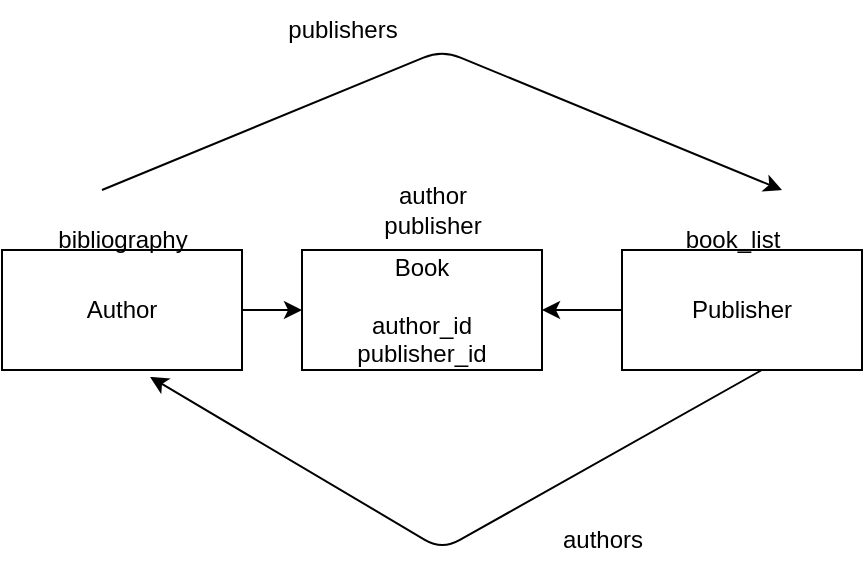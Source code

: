 <mxfile>
    <diagram id="6xypziu822jBuXhZZagI" name="Page-1">
        <mxGraphModel dx="652" dy="419" grid="1" gridSize="10" guides="1" tooltips="1" connect="1" arrows="1" fold="1" page="1" pageScale="1" pageWidth="850" pageHeight="1100" math="0" shadow="0">
            <root>
                <mxCell id="0"/>
                <mxCell id="1" parent="0"/>
                <mxCell id="2" value="Book&lt;br&gt;&lt;br&gt;author_id&lt;br&gt;publisher_id" style="whiteSpace=wrap;html=1;" vertex="1" parent="1">
                    <mxGeometry x="310" y="160" width="120" height="60" as="geometry"/>
                </mxCell>
                <mxCell id="6" style="edgeStyle=none;html=1;" edge="1" parent="1" source="3" target="2">
                    <mxGeometry relative="1" as="geometry"/>
                </mxCell>
                <mxCell id="3" value="Publisher" style="whiteSpace=wrap;html=1;" vertex="1" parent="1">
                    <mxGeometry x="470" y="160" width="120" height="60" as="geometry"/>
                </mxCell>
                <mxCell id="5" style="edgeStyle=none;html=1;entryX=0;entryY=0.5;entryDx=0;entryDy=0;" edge="1" parent="1" source="4" target="2">
                    <mxGeometry relative="1" as="geometry"/>
                </mxCell>
                <mxCell id="4" value="Author" style="whiteSpace=wrap;html=1;" vertex="1" parent="1">
                    <mxGeometry x="160" y="160" width="120" height="60" as="geometry"/>
                </mxCell>
                <mxCell id="8" value="author&lt;br&gt;publisher" style="text;html=1;align=center;verticalAlign=middle;resizable=0;points=[];autosize=1;strokeColor=none;fillColor=none;" vertex="1" parent="1">
                    <mxGeometry x="340" y="120" width="70" height="40" as="geometry"/>
                </mxCell>
                <mxCell id="9" value="bibliography" style="text;html=1;align=center;verticalAlign=middle;resizable=0;points=[];autosize=1;strokeColor=none;fillColor=none;" vertex="1" parent="1">
                    <mxGeometry x="175" y="140" width="90" height="30" as="geometry"/>
                </mxCell>
                <mxCell id="10" value="book_list" style="text;html=1;align=center;verticalAlign=middle;resizable=0;points=[];autosize=1;strokeColor=none;fillColor=none;" vertex="1" parent="1">
                    <mxGeometry x="490" y="140" width="70" height="30" as="geometry"/>
                </mxCell>
                <mxCell id="11" value="" style="edgeStyle=none;orthogonalLoop=1;jettySize=auto;html=1;" edge="1" parent="1">
                    <mxGeometry width="100" relative="1" as="geometry">
                        <mxPoint x="210" y="130" as="sourcePoint"/>
                        <mxPoint x="550" y="130" as="targetPoint"/>
                        <Array as="points">
                            <mxPoint x="380" y="60"/>
                        </Array>
                    </mxGeometry>
                </mxCell>
                <mxCell id="12" value="publishers" style="text;html=1;align=center;verticalAlign=middle;resizable=0;points=[];autosize=1;strokeColor=none;fillColor=none;" vertex="1" parent="1">
                    <mxGeometry x="290" y="35" width="80" height="30" as="geometry"/>
                </mxCell>
                <mxCell id="14" value="authors" style="text;html=1;align=center;verticalAlign=middle;resizable=0;points=[];autosize=1;strokeColor=none;fillColor=none;" vertex="1" parent="1">
                    <mxGeometry x="430" y="290" width="60" height="30" as="geometry"/>
                </mxCell>
                <mxCell id="16" value="" style="edgeStyle=none;orthogonalLoop=1;jettySize=auto;html=1;entryX=0.617;entryY=1.058;entryDx=0;entryDy=0;entryPerimeter=0;exitX=0.583;exitY=1;exitDx=0;exitDy=0;exitPerimeter=0;" edge="1" parent="1" source="3" target="4">
                    <mxGeometry width="100" relative="1" as="geometry">
                        <mxPoint x="410" y="290" as="sourcePoint"/>
                        <mxPoint x="510" y="290" as="targetPoint"/>
                        <Array as="points">
                            <mxPoint x="380" y="310"/>
                        </Array>
                    </mxGeometry>
                </mxCell>
            </root>
        </mxGraphModel>
    </diagram>
</mxfile>